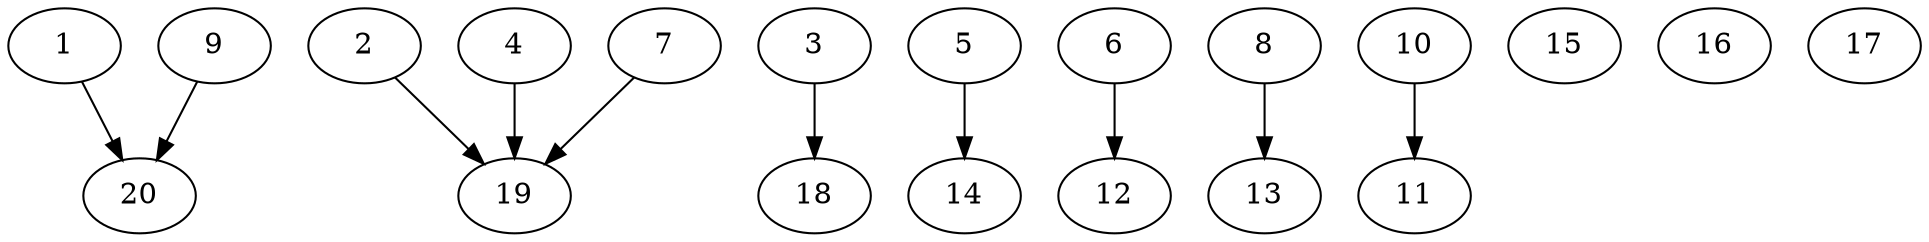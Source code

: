 digraph "Layered_N20_Layers10-10_Join_P1.dot" {
	1	[Weight=21];
	2	[Weight=12];
	3	[Weight=24];
	4	[Weight=14];
	5	[Weight=16];
	6	[Weight=11];
	7	[Weight=11];
	8	[Weight=27];
	9	[Weight=22];
	10	[Weight=35];
	11	[Weight=25];
	12	[Weight=15];
	13	[Weight=40];
	14	[Weight=34];
	15	[Weight=26];
	16	[Weight=15];
	17	[Weight=33];
	18	[Weight=38];
	19	[Weight=29];
	20	[Weight=36];
	1 -> 20 [Weight=14];
	2 -> 19 [Weight=20];
	3 -> 18 [Weight=2];
	4 -> 19 [Weight=8];
	5 -> 14 [Weight=13];
	6 -> 12 [Weight=8];
	7 -> 19 [Weight=18];
	8 -> 13 [Weight=10];
	9 -> 20 [Weight=3];
	10 -> 11 [Weight=15];
}
